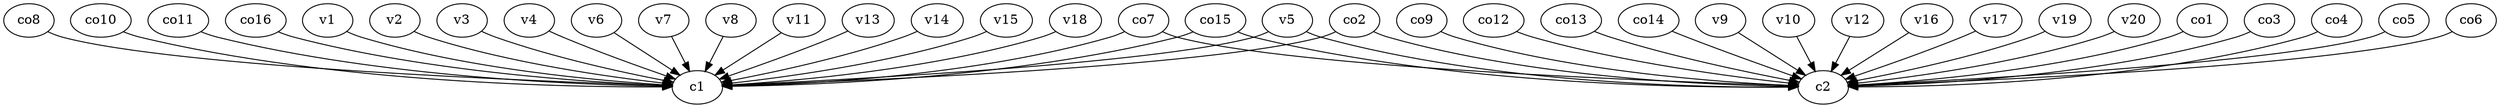 strict digraph  {
c1;
c2;
v1;
v2;
v3;
v4;
v5;
v6;
v7;
v8;
v9;
v10;
v11;
v12;
v13;
v14;
v15;
v16;
v17;
v18;
v19;
v20;
co1;
co2;
co3;
co4;
co5;
co6;
co7;
co8;
co9;
co10;
co11;
co12;
co13;
co14;
co15;
co16;
v1 -> c1  [weight=1];
v2 -> c1  [weight=1];
v3 -> c1  [weight=1];
v4 -> c1  [weight=1];
v5 -> c2  [weight=1];
v5 -> c1  [weight=1];
v6 -> c1  [weight=1];
v7 -> c1  [weight=1];
v8 -> c1  [weight=1];
v9 -> c2  [weight=1];
v10 -> c2  [weight=1];
v11 -> c1  [weight=1];
v12 -> c2  [weight=1];
v13 -> c1  [weight=1];
v14 -> c1  [weight=1];
v15 -> c1  [weight=1];
v16 -> c2  [weight=1];
v17 -> c2  [weight=1];
v18 -> c1  [weight=1];
v19 -> c2  [weight=1];
v20 -> c2  [weight=1];
co1 -> c2  [weight=1];
co2 -> c1  [weight=1];
co2 -> c2  [weight=1];
co3 -> c2  [weight=1];
co4 -> c2  [weight=1];
co5 -> c2  [weight=1];
co6 -> c2  [weight=1];
co7 -> c1  [weight=1];
co7 -> c2  [weight=1];
co8 -> c1  [weight=1];
co9 -> c2  [weight=1];
co10 -> c1  [weight=1];
co11 -> c1  [weight=1];
co12 -> c2  [weight=1];
co13 -> c2  [weight=1];
co14 -> c2  [weight=1];
co15 -> c2  [weight=1];
co15 -> c1  [weight=1];
co16 -> c1  [weight=1];
}
